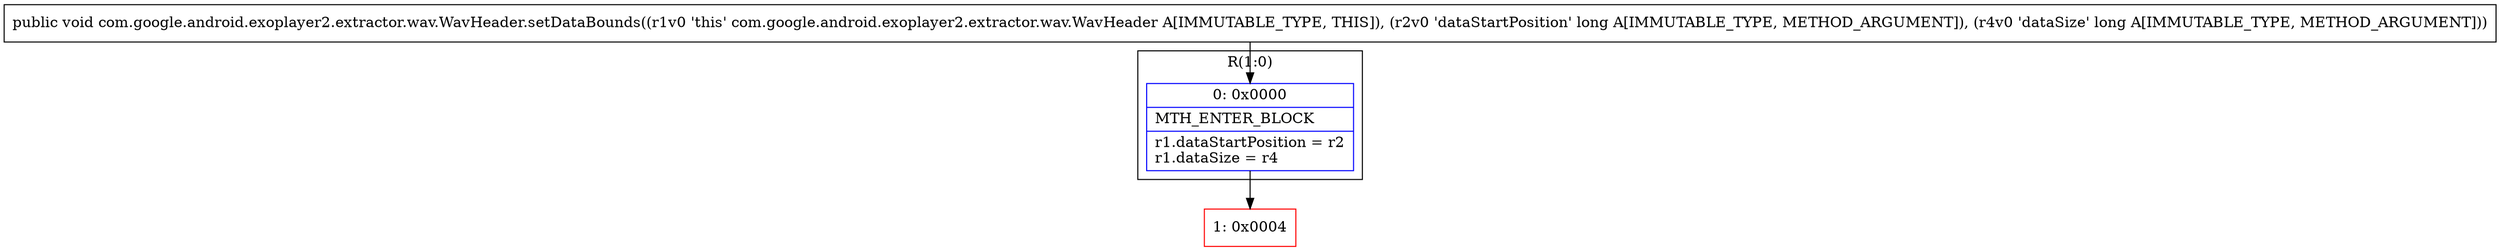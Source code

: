 digraph "CFG forcom.google.android.exoplayer2.extractor.wav.WavHeader.setDataBounds(JJ)V" {
subgraph cluster_Region_792262875 {
label = "R(1:0)";
node [shape=record,color=blue];
Node_0 [shape=record,label="{0\:\ 0x0000|MTH_ENTER_BLOCK\l|r1.dataStartPosition = r2\lr1.dataSize = r4\l}"];
}
Node_1 [shape=record,color=red,label="{1\:\ 0x0004}"];
MethodNode[shape=record,label="{public void com.google.android.exoplayer2.extractor.wav.WavHeader.setDataBounds((r1v0 'this' com.google.android.exoplayer2.extractor.wav.WavHeader A[IMMUTABLE_TYPE, THIS]), (r2v0 'dataStartPosition' long A[IMMUTABLE_TYPE, METHOD_ARGUMENT]), (r4v0 'dataSize' long A[IMMUTABLE_TYPE, METHOD_ARGUMENT])) }"];
MethodNode -> Node_0;
Node_0 -> Node_1;
}

